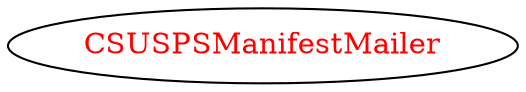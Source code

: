 digraph dependencyGraph {
 concentrate=true;
 ranksep="2.0";
 rankdir="LR"; 
 splines="ortho";
"CSUSPSManifestMailer" [fontcolor="red"];
}